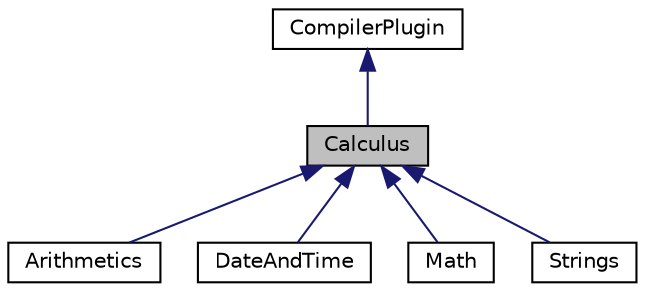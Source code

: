 digraph "Calculus"
{
  edge [fontname="Helvetica",fontsize="10",labelfontname="Helvetica",labelfontsize="10"];
  node [fontname="Helvetica",fontsize="10",shape=record];
  Node0 [label="Calculus",height=0.2,width=0.4,color="black", fillcolor="grey75", style="filled", fontcolor="black"];
  Node1 -> Node0 [dir="back",color="midnightblue",fontsize="10",style="solid",fontname="Helvetica"];
  Node1 [label="CompilerPlugin",height=0.2,width=0.4,color="black", fillcolor="white", style="filled",URL="$structaworx_1_1lib_1_1expressions_1_1CompilerPlugin.html"];
  Node0 -> Node2 [dir="back",color="midnightblue",fontsize="10",style="solid",fontname="Helvetica"];
  Node2 [label="Arithmetics",height=0.2,width=0.4,color="black", fillcolor="white", style="filled",URL="$structaworx_1_1lib_1_1expressions_1_1plugins_1_1Arithmetics.html"];
  Node0 -> Node3 [dir="back",color="midnightblue",fontsize="10",style="solid",fontname="Helvetica"];
  Node3 [label="DateAndTime",height=0.2,width=0.4,color="black", fillcolor="white", style="filled",URL="$structaworx_1_1lib_1_1expressions_1_1plugins_1_1DateAndTime.html"];
  Node0 -> Node4 [dir="back",color="midnightblue",fontsize="10",style="solid",fontname="Helvetica"];
  Node4 [label="Math",height=0.2,width=0.4,color="black", fillcolor="white", style="filled",URL="$structaworx_1_1lib_1_1expressions_1_1plugins_1_1Math.html"];
  Node0 -> Node5 [dir="back",color="midnightblue",fontsize="10",style="solid",fontname="Helvetica"];
  Node5 [label="Strings",height=0.2,width=0.4,color="black", fillcolor="white", style="filled",URL="$structaworx_1_1lib_1_1expressions_1_1plugins_1_1Strings.html"];
}
